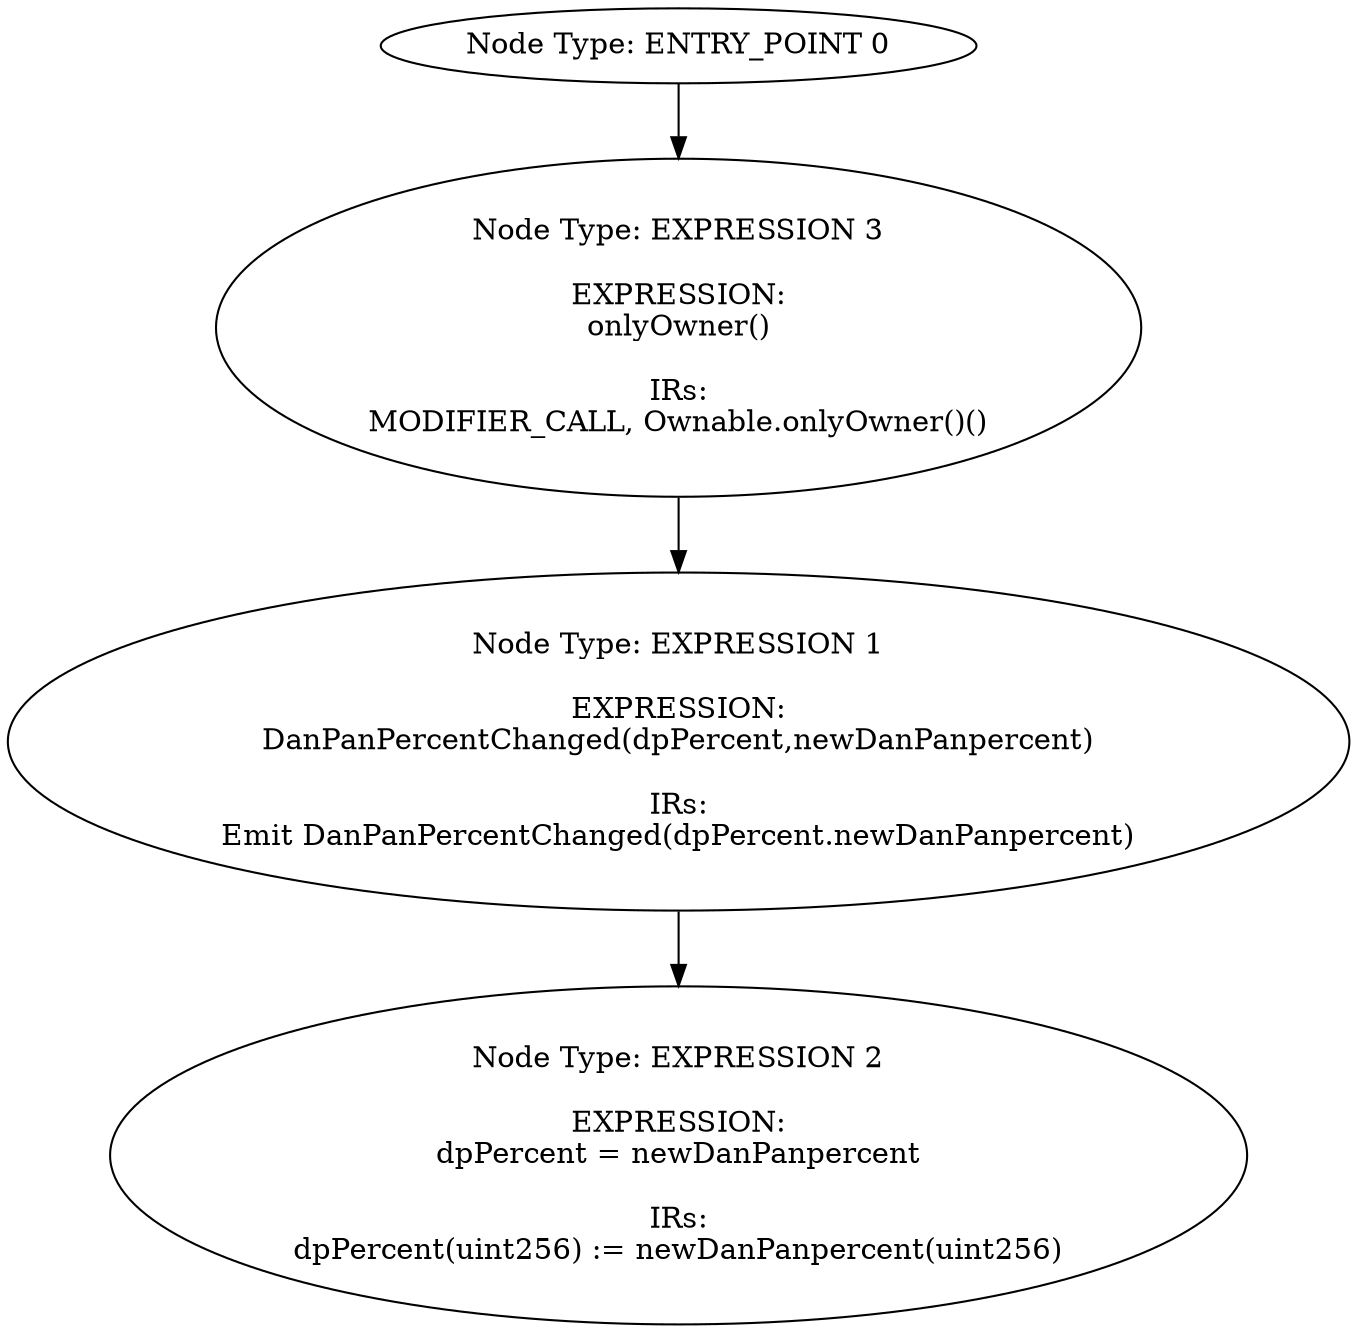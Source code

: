 digraph{
0[label="Node Type: ENTRY_POINT 0
"];
0->3;
1[label="Node Type: EXPRESSION 1

EXPRESSION:
DanPanPercentChanged(dpPercent,newDanPanpercent)

IRs:
Emit DanPanPercentChanged(dpPercent.newDanPanpercent)"];
1->2;
2[label="Node Type: EXPRESSION 2

EXPRESSION:
dpPercent = newDanPanpercent

IRs:
dpPercent(uint256) := newDanPanpercent(uint256)"];
3[label="Node Type: EXPRESSION 3

EXPRESSION:
onlyOwner()

IRs:
MODIFIER_CALL, Ownable.onlyOwner()()"];
3->1;
}
